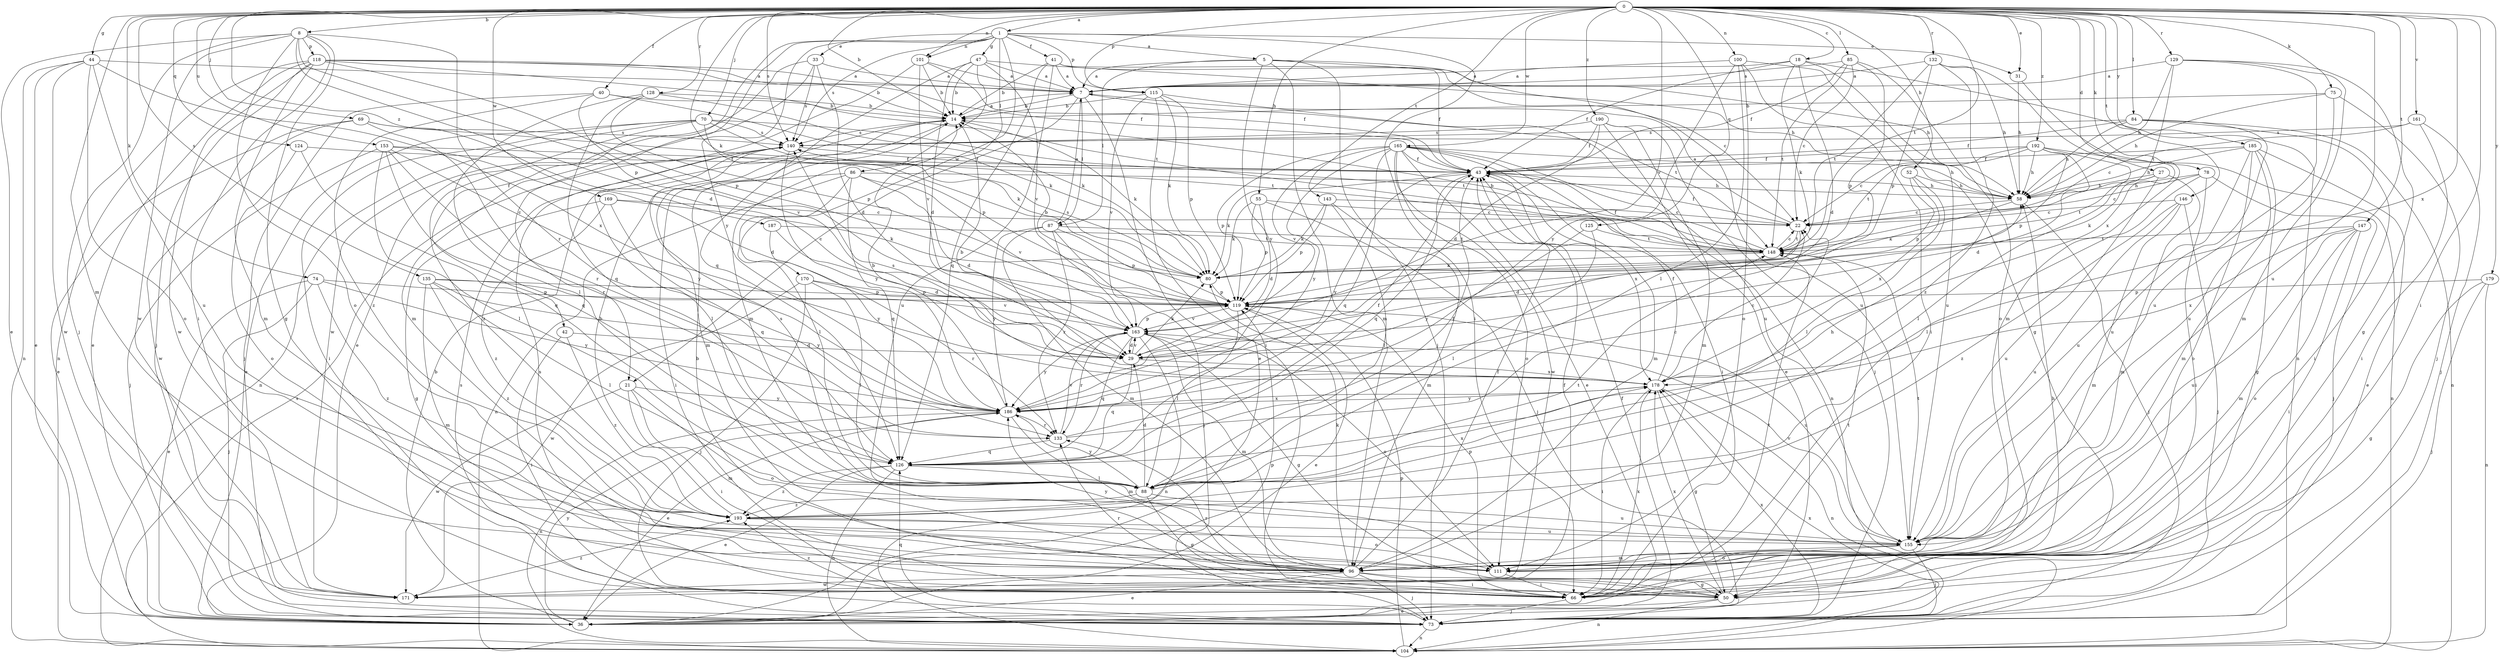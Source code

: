 strict digraph  {
0;
1;
5;
7;
8;
14;
18;
21;
22;
27;
29;
31;
33;
36;
40;
41;
42;
43;
44;
47;
50;
52;
55;
58;
66;
69;
70;
73;
74;
75;
78;
80;
84;
85;
86;
87;
88;
96;
100;
101;
104;
111;
115;
118;
119;
124;
125;
126;
128;
129;
132;
133;
135;
140;
143;
146;
147;
148;
153;
155;
161;
163;
165;
169;
170;
171;
178;
179;
185;
186;
187;
190;
192;
193;
0 -> 1  [label=a];
0 -> 8  [label=b];
0 -> 14  [label=b];
0 -> 18  [label=c];
0 -> 27  [label=d];
0 -> 31  [label=e];
0 -> 40  [label=f];
0 -> 44  [label=g];
0 -> 52  [label=h];
0 -> 55  [label=h];
0 -> 66  [label=i];
0 -> 69  [label=j];
0 -> 70  [label=j];
0 -> 74  [label=k];
0 -> 75  [label=k];
0 -> 78  [label=k];
0 -> 80  [label=k];
0 -> 84  [label=l];
0 -> 85  [label=l];
0 -> 96  [label=m];
0 -> 100  [label=n];
0 -> 101  [label=n];
0 -> 115  [label=p];
0 -> 124  [label=q];
0 -> 125  [label=q];
0 -> 128  [label=r];
0 -> 129  [label=r];
0 -> 132  [label=r];
0 -> 135  [label=s];
0 -> 140  [label=s];
0 -> 143  [label=t];
0 -> 146  [label=t];
0 -> 147  [label=t];
0 -> 148  [label=t];
0 -> 153  [label=u];
0 -> 155  [label=u];
0 -> 161  [label=v];
0 -> 163  [label=v];
0 -> 165  [label=w];
0 -> 169  [label=w];
0 -> 178  [label=x];
0 -> 179  [label=y];
0 -> 185  [label=y];
0 -> 187  [label=z];
0 -> 190  [label=z];
0 -> 192  [label=z];
1 -> 5  [label=a];
1 -> 21  [label=c];
1 -> 31  [label=e];
1 -> 33  [label=e];
1 -> 41  [label=f];
1 -> 42  [label=f];
1 -> 47  [label=g];
1 -> 66  [label=i];
1 -> 86  [label=l];
1 -> 101  [label=n];
1 -> 115  [label=p];
1 -> 140  [label=s];
1 -> 170  [label=w];
1 -> 186  [label=y];
5 -> 7  [label=a];
5 -> 43  [label=f];
5 -> 73  [label=j];
5 -> 87  [label=l];
5 -> 96  [label=m];
5 -> 155  [label=u];
5 -> 186  [label=y];
7 -> 14  [label=b];
7 -> 21  [label=c];
7 -> 66  [label=i];
7 -> 87  [label=l];
7 -> 148  [label=t];
8 -> 29  [label=d];
8 -> 36  [label=e];
8 -> 50  [label=g];
8 -> 66  [label=i];
8 -> 73  [label=j];
8 -> 111  [label=o];
8 -> 118  [label=p];
8 -> 119  [label=p];
8 -> 133  [label=r];
8 -> 171  [label=w];
14 -> 7  [label=a];
14 -> 80  [label=k];
14 -> 96  [label=m];
14 -> 140  [label=s];
18 -> 7  [label=a];
18 -> 29  [label=d];
18 -> 43  [label=f];
18 -> 80  [label=k];
18 -> 104  [label=n];
18 -> 155  [label=u];
21 -> 66  [label=i];
21 -> 96  [label=m];
21 -> 111  [label=o];
21 -> 171  [label=w];
21 -> 186  [label=y];
22 -> 7  [label=a];
22 -> 29  [label=d];
22 -> 43  [label=f];
22 -> 148  [label=t];
27 -> 58  [label=h];
27 -> 80  [label=k];
27 -> 96  [label=m];
27 -> 148  [label=t];
27 -> 155  [label=u];
29 -> 80  [label=k];
29 -> 126  [label=q];
29 -> 163  [label=v];
29 -> 178  [label=x];
31 -> 58  [label=h];
31 -> 96  [label=m];
33 -> 7  [label=a];
33 -> 29  [label=d];
33 -> 36  [label=e];
33 -> 96  [label=m];
33 -> 140  [label=s];
36 -> 14  [label=b];
36 -> 43  [label=f];
36 -> 119  [label=p];
36 -> 186  [label=y];
40 -> 14  [label=b];
40 -> 73  [label=j];
40 -> 80  [label=k];
40 -> 163  [label=v];
40 -> 193  [label=z];
41 -> 7  [label=a];
41 -> 14  [label=b];
41 -> 22  [label=c];
41 -> 58  [label=h];
41 -> 126  [label=q];
41 -> 155  [label=u];
42 -> 29  [label=d];
42 -> 66  [label=i];
42 -> 193  [label=z];
43 -> 58  [label=h];
43 -> 80  [label=k];
43 -> 126  [label=q];
43 -> 178  [label=x];
43 -> 186  [label=y];
44 -> 7  [label=a];
44 -> 36  [label=e];
44 -> 104  [label=n];
44 -> 111  [label=o];
44 -> 155  [label=u];
44 -> 171  [label=w];
44 -> 178  [label=x];
47 -> 7  [label=a];
47 -> 14  [label=b];
47 -> 29  [label=d];
47 -> 58  [label=h];
47 -> 96  [label=m];
47 -> 126  [label=q];
47 -> 163  [label=v];
50 -> 14  [label=b];
50 -> 36  [label=e];
50 -> 104  [label=n];
50 -> 133  [label=r];
50 -> 148  [label=t];
50 -> 178  [label=x];
52 -> 58  [label=h];
52 -> 88  [label=l];
52 -> 119  [label=p];
52 -> 178  [label=x];
55 -> 22  [label=c];
55 -> 29  [label=d];
55 -> 73  [label=j];
55 -> 80  [label=k];
55 -> 119  [label=p];
58 -> 22  [label=c];
58 -> 73  [label=j];
58 -> 80  [label=k];
66 -> 58  [label=h];
66 -> 73  [label=j];
66 -> 119  [label=p];
66 -> 133  [label=r];
66 -> 140  [label=s];
66 -> 148  [label=t];
66 -> 178  [label=x];
66 -> 193  [label=z];
69 -> 36  [label=e];
69 -> 133  [label=r];
69 -> 140  [label=s];
69 -> 148  [label=t];
69 -> 171  [label=w];
70 -> 36  [label=e];
70 -> 66  [label=i];
70 -> 80  [label=k];
70 -> 104  [label=n];
70 -> 119  [label=p];
70 -> 140  [label=s];
70 -> 148  [label=t];
70 -> 193  [label=z];
73 -> 104  [label=n];
73 -> 126  [label=q];
73 -> 140  [label=s];
73 -> 178  [label=x];
74 -> 36  [label=e];
74 -> 73  [label=j];
74 -> 119  [label=p];
74 -> 186  [label=y];
74 -> 193  [label=z];
75 -> 14  [label=b];
75 -> 58  [label=h];
75 -> 73  [label=j];
75 -> 155  [label=u];
78 -> 22  [label=c];
78 -> 58  [label=h];
78 -> 66  [label=i];
78 -> 73  [label=j];
78 -> 88  [label=l];
80 -> 119  [label=p];
80 -> 140  [label=s];
84 -> 43  [label=f];
84 -> 58  [label=h];
84 -> 66  [label=i];
84 -> 104  [label=n];
84 -> 140  [label=s];
84 -> 155  [label=u];
85 -> 7  [label=a];
85 -> 22  [label=c];
85 -> 43  [label=f];
85 -> 111  [label=o];
85 -> 119  [label=p];
85 -> 148  [label=t];
86 -> 29  [label=d];
86 -> 58  [label=h];
86 -> 66  [label=i];
86 -> 88  [label=l];
86 -> 104  [label=n];
86 -> 126  [label=q];
86 -> 163  [label=v];
87 -> 7  [label=a];
87 -> 73  [label=j];
87 -> 96  [label=m];
87 -> 119  [label=p];
87 -> 133  [label=r];
87 -> 148  [label=t];
87 -> 186  [label=y];
88 -> 29  [label=d];
88 -> 50  [label=g];
88 -> 140  [label=s];
88 -> 155  [label=u];
88 -> 178  [label=x];
88 -> 186  [label=y];
88 -> 193  [label=z];
96 -> 36  [label=e];
96 -> 43  [label=f];
96 -> 50  [label=g];
96 -> 66  [label=i];
96 -> 73  [label=j];
96 -> 80  [label=k];
96 -> 171  [label=w];
96 -> 186  [label=y];
100 -> 7  [label=a];
100 -> 50  [label=g];
100 -> 66  [label=i];
100 -> 88  [label=l];
100 -> 111  [label=o];
100 -> 186  [label=y];
101 -> 7  [label=a];
101 -> 14  [label=b];
101 -> 43  [label=f];
101 -> 163  [label=v];
101 -> 171  [label=w];
104 -> 119  [label=p];
104 -> 140  [label=s];
104 -> 178  [label=x];
111 -> 66  [label=i];
115 -> 14  [label=b];
115 -> 36  [label=e];
115 -> 80  [label=k];
115 -> 119  [label=p];
115 -> 155  [label=u];
115 -> 163  [label=v];
118 -> 7  [label=a];
118 -> 14  [label=b];
118 -> 36  [label=e];
118 -> 43  [label=f];
118 -> 73  [label=j];
118 -> 96  [label=m];
118 -> 104  [label=n];
118 -> 119  [label=p];
118 -> 148  [label=t];
118 -> 171  [label=w];
119 -> 14  [label=b];
119 -> 36  [label=e];
119 -> 88  [label=l];
119 -> 155  [label=u];
119 -> 163  [label=v];
124 -> 43  [label=f];
124 -> 111  [label=o];
124 -> 126  [label=q];
125 -> 88  [label=l];
125 -> 148  [label=t];
125 -> 186  [label=y];
126 -> 36  [label=e];
126 -> 43  [label=f];
126 -> 58  [label=h];
126 -> 88  [label=l];
126 -> 104  [label=n];
126 -> 193  [label=z];
128 -> 14  [label=b];
128 -> 80  [label=k];
128 -> 88  [label=l];
128 -> 119  [label=p];
128 -> 126  [label=q];
129 -> 7  [label=a];
129 -> 50  [label=g];
129 -> 58  [label=h];
129 -> 96  [label=m];
129 -> 148  [label=t];
129 -> 155  [label=u];
132 -> 7  [label=a];
132 -> 58  [label=h];
132 -> 119  [label=p];
132 -> 148  [label=t];
132 -> 178  [label=x];
132 -> 193  [label=z];
133 -> 22  [label=c];
133 -> 43  [label=f];
133 -> 126  [label=q];
133 -> 163  [label=v];
135 -> 88  [label=l];
135 -> 96  [label=m];
135 -> 119  [label=p];
135 -> 163  [label=v];
135 -> 186  [label=y];
135 -> 193  [label=z];
140 -> 43  [label=f];
140 -> 88  [label=l];
140 -> 186  [label=y];
143 -> 22  [label=c];
143 -> 80  [label=k];
143 -> 88  [label=l];
143 -> 96  [label=m];
143 -> 119  [label=p];
146 -> 22  [label=c];
146 -> 73  [label=j];
146 -> 96  [label=m];
146 -> 155  [label=u];
146 -> 193  [label=z];
147 -> 66  [label=i];
147 -> 96  [label=m];
147 -> 111  [label=o];
147 -> 148  [label=t];
147 -> 155  [label=u];
147 -> 178  [label=x];
148 -> 14  [label=b];
148 -> 22  [label=c];
148 -> 43  [label=f];
148 -> 80  [label=k];
153 -> 29  [label=d];
153 -> 43  [label=f];
153 -> 73  [label=j];
153 -> 88  [label=l];
153 -> 126  [label=q];
153 -> 133  [label=r];
153 -> 186  [label=y];
155 -> 73  [label=j];
155 -> 96  [label=m];
155 -> 111  [label=o];
155 -> 148  [label=t];
155 -> 163  [label=v];
161 -> 22  [label=c];
161 -> 66  [label=i];
161 -> 73  [label=j];
161 -> 140  [label=s];
163 -> 29  [label=d];
163 -> 50  [label=g];
163 -> 96  [label=m];
163 -> 104  [label=n];
163 -> 111  [label=o];
163 -> 119  [label=p];
163 -> 126  [label=q];
163 -> 133  [label=r];
163 -> 186  [label=y];
165 -> 36  [label=e];
165 -> 43  [label=f];
165 -> 58  [label=h];
165 -> 66  [label=i];
165 -> 96  [label=m];
165 -> 104  [label=n];
165 -> 111  [label=o];
165 -> 119  [label=p];
165 -> 126  [label=q];
165 -> 163  [label=v];
165 -> 171  [label=w];
165 -> 186  [label=y];
169 -> 22  [label=c];
169 -> 50  [label=g];
169 -> 80  [label=k];
169 -> 126  [label=q];
169 -> 193  [label=z];
170 -> 73  [label=j];
170 -> 88  [label=l];
170 -> 119  [label=p];
170 -> 133  [label=r];
170 -> 171  [label=w];
171 -> 43  [label=f];
171 -> 193  [label=z];
178 -> 14  [label=b];
178 -> 22  [label=c];
178 -> 43  [label=f];
178 -> 50  [label=g];
178 -> 66  [label=i];
178 -> 104  [label=n];
178 -> 140  [label=s];
178 -> 186  [label=y];
179 -> 50  [label=g];
179 -> 73  [label=j];
179 -> 104  [label=n];
179 -> 119  [label=p];
185 -> 36  [label=e];
185 -> 43  [label=f];
185 -> 50  [label=g];
185 -> 58  [label=h];
185 -> 96  [label=m];
185 -> 111  [label=o];
185 -> 155  [label=u];
186 -> 14  [label=b];
186 -> 36  [label=e];
186 -> 96  [label=m];
186 -> 104  [label=n];
186 -> 133  [label=r];
186 -> 178  [label=x];
187 -> 29  [label=d];
187 -> 148  [label=t];
187 -> 186  [label=y];
190 -> 29  [label=d];
190 -> 36  [label=e];
190 -> 43  [label=f];
190 -> 73  [label=j];
190 -> 96  [label=m];
190 -> 140  [label=s];
192 -> 22  [label=c];
192 -> 29  [label=d];
192 -> 43  [label=f];
192 -> 58  [label=h];
192 -> 88  [label=l];
192 -> 104  [label=n];
192 -> 119  [label=p];
192 -> 148  [label=t];
193 -> 14  [label=b];
193 -> 111  [label=o];
193 -> 148  [label=t];
193 -> 155  [label=u];
}
